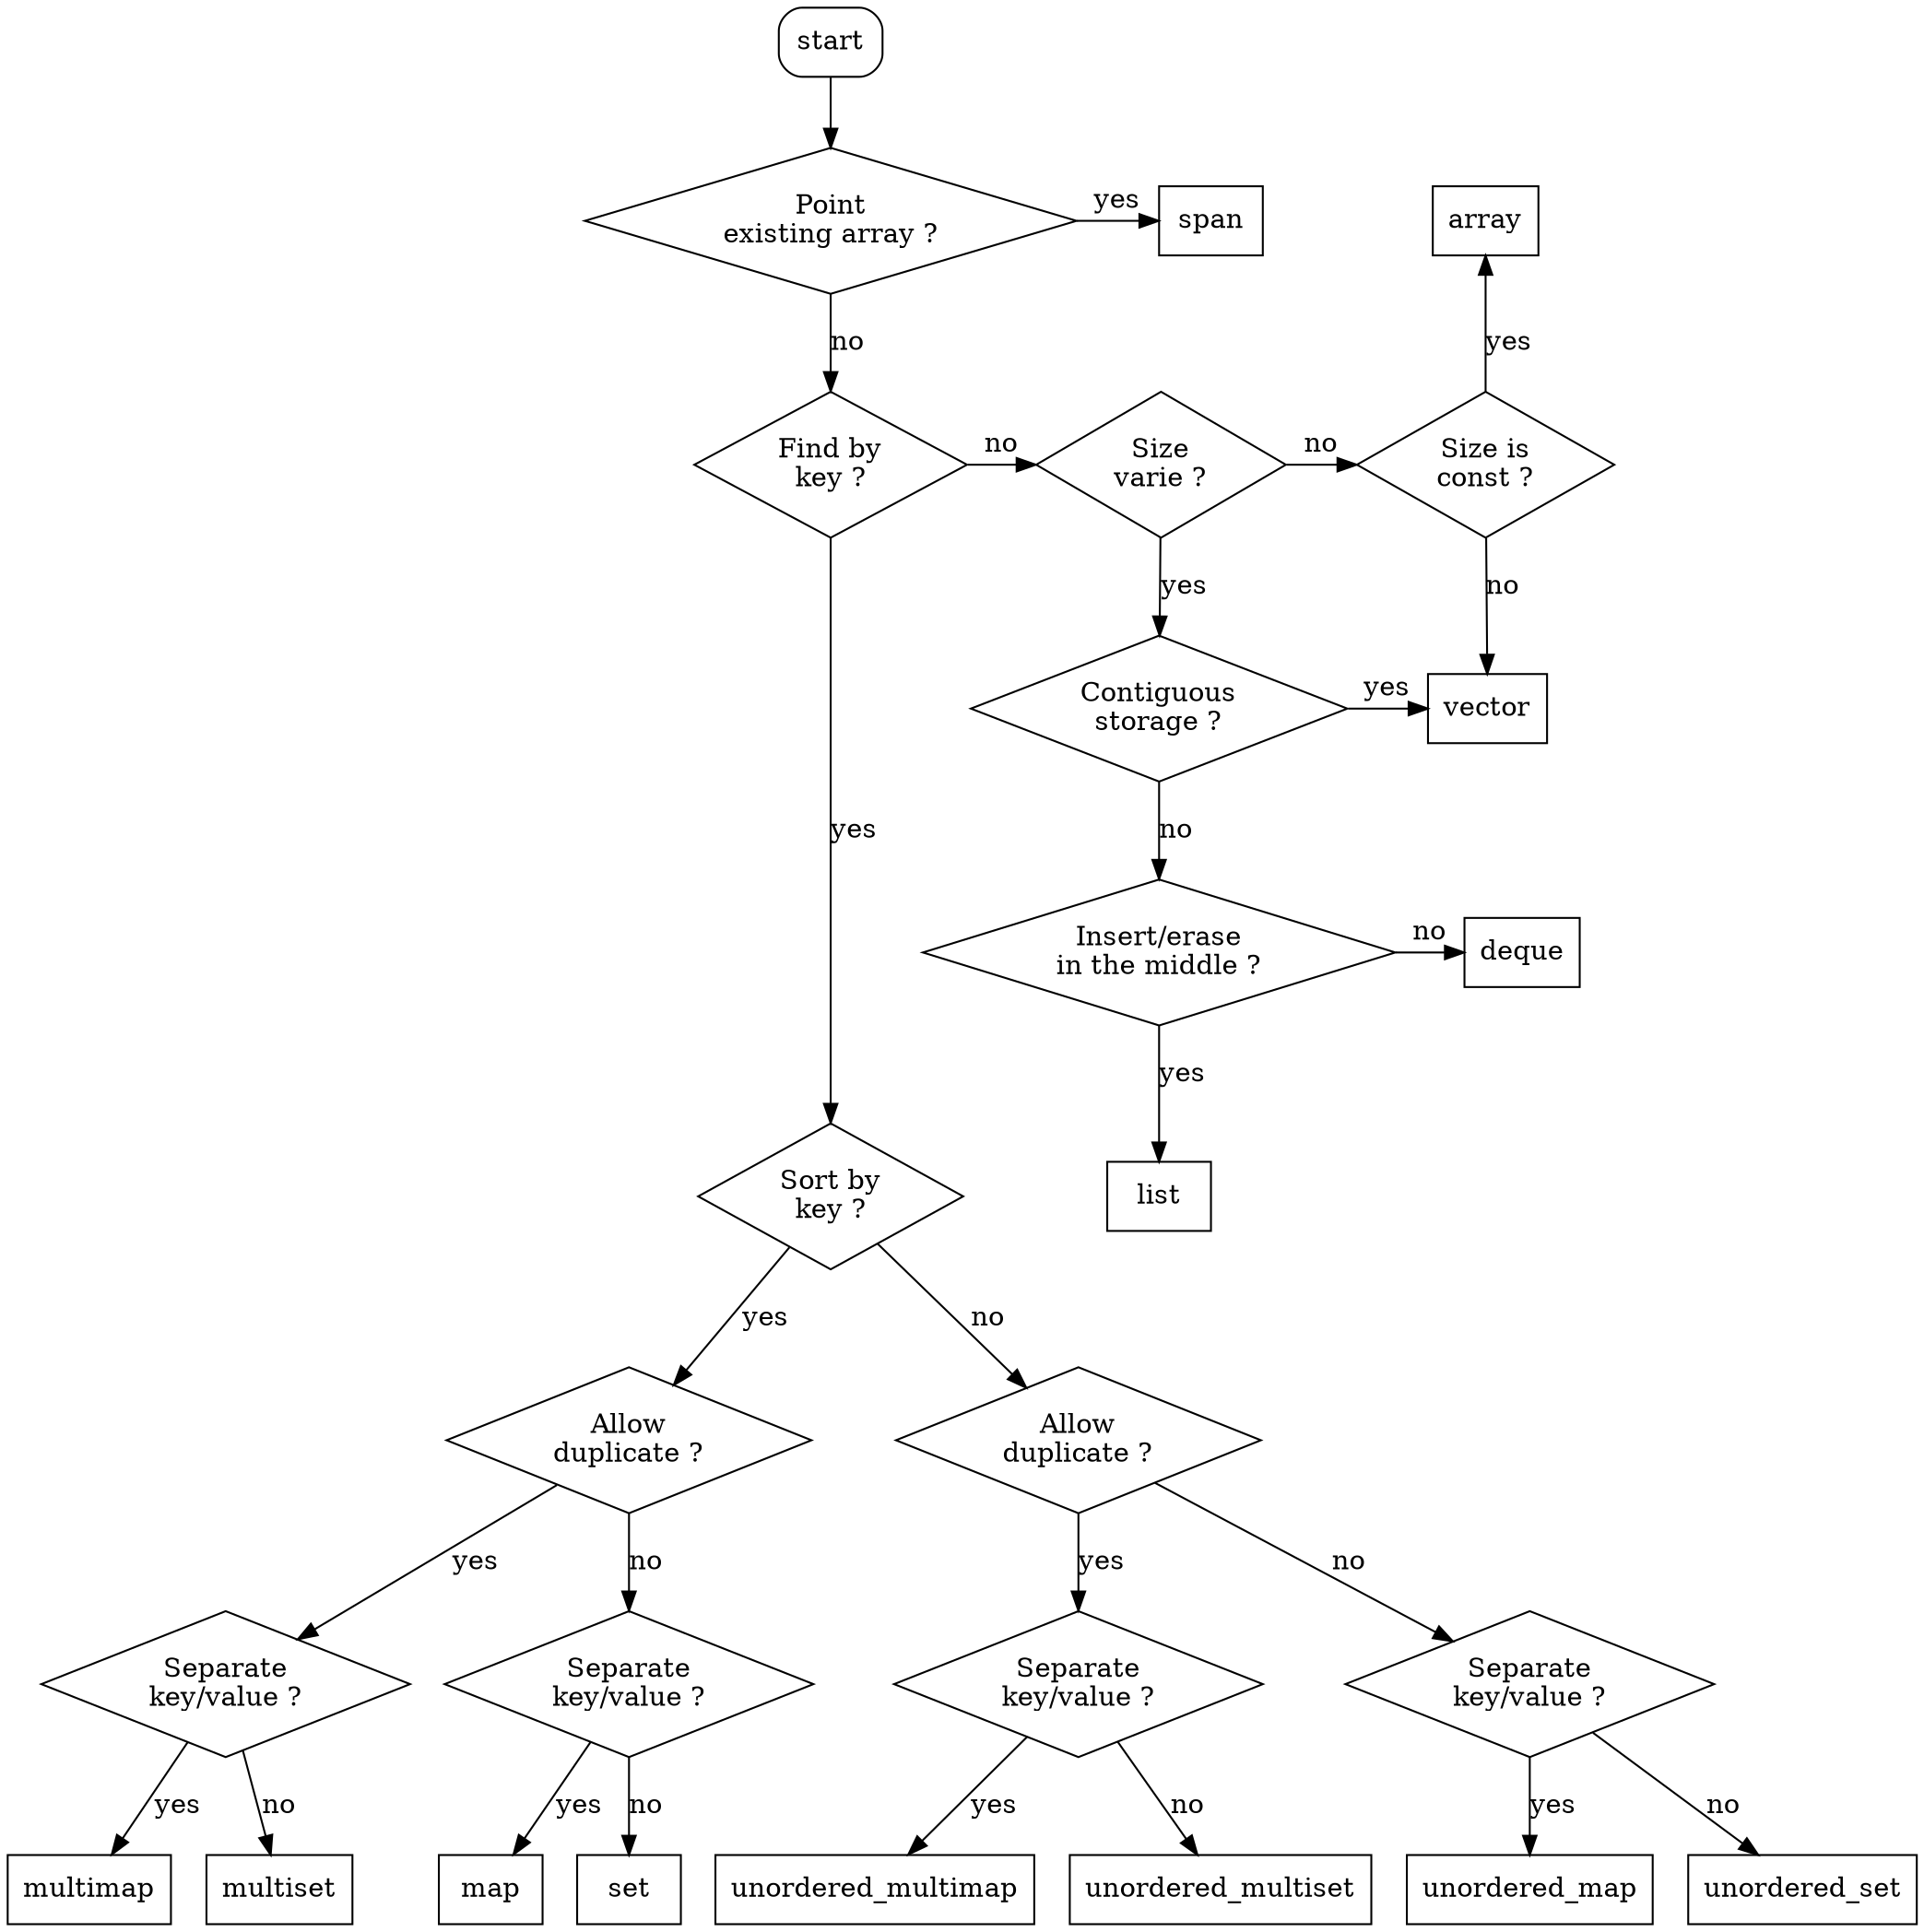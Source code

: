 digraph G {
    start[shape=box, style=rounded];
    
    //{rank = same; fbk; pea; start; sv; sc; array;}
    {rank = same; pea; span; array}
    pea[shape=diamond, label="Point\nexisting array ?"]
    
    //{rank = same; fbk; sbk;}
    fbk[shape=diamond, label="Find by\nkey ?"];
    
    {rank = same; sbk; list;}
    sbk[shape=diamond, label="Sort by\nkey ?"];
    
    {rank = same; ncs; vector;}
    ncs[shape=diamond, label="Contiguous\nstorage ?"];
    
    {rank = same; fbk; sv; sc}
    sv[shape=diamond, label="Size\nvarie ?"];
    sc[shape=diamond, label="Size is\nconst ?"];
    
    {rank = same; ieim; deque;}
    ieim[shape=diamond, label="Insert/erase\nin the middle ?"];
    
    ad1[shape=diamond, label="Allow\nduplicate ?"];
    ad2[shape=diamond, label="Allow\nduplicate ?"];
    skv11[shape=diamond, label="Separate\nkey/value ?"];
    skv12[shape=diamond, label="Separate\nkey/value ?"];
    skv21[shape=diamond, label="Separate\nkey/value ?"];
    skv22[shape=diamond, label="Separate\nkey/value ?"];
    
    ad1 -> skv11[label="yes"];
    ad1 -> skv12[label="no"];
    ad2 -> skv21[label="yes"];
    ad2 -> skv22[label="no"];
    
    skv11 -> multimap[label="yes"];
    skv11 -> multiset[label="no"];
    skv12 -> map[label="yes"];
    skv12 -> set[label="no"];
    skv21 -> unordered_multimap[label="yes"];
    skv21 -> unordered_multiset[label="no"];
    skv22 -> unordered_map[label="yes"];
    skv22 -> unordered_set[label="no"];
    
    vector[shape=box];
    array[shape=box];
    list[shape=box];
    deque[shape=box];
    span[shape=box];
    map[shape=box];
    set[shape=box];
    multimap[shape=box];
    multiset[shape=box];
    unordered_map[shape=box];
    unordered_set[shape=box];
    unordered_multimap[shape=box];
    unordered_multiset[shape=box];
    
    start -> pea;
    
    pea -> span[label="yes"];
    pea -> fbk[label="no"];
    
    fbk -> sbk[label="yes"];
    fbk -> sv[label="no"];
    
    sv -> ncs[label="yes"];
    sv -> sc[label="no"];
    
    ncs -> vector[label="yes"];
    ncs -> ieim[label="no"];
    
    ieim -> list[label="yes"];
    ieim -> deque[label="no"];
    
    sc -> array[label="yes"];
    sc -> vector[label="no"];
    
    sbk -> ad1[label="yes"];
    sbk -> ad2[label="no"];
}
